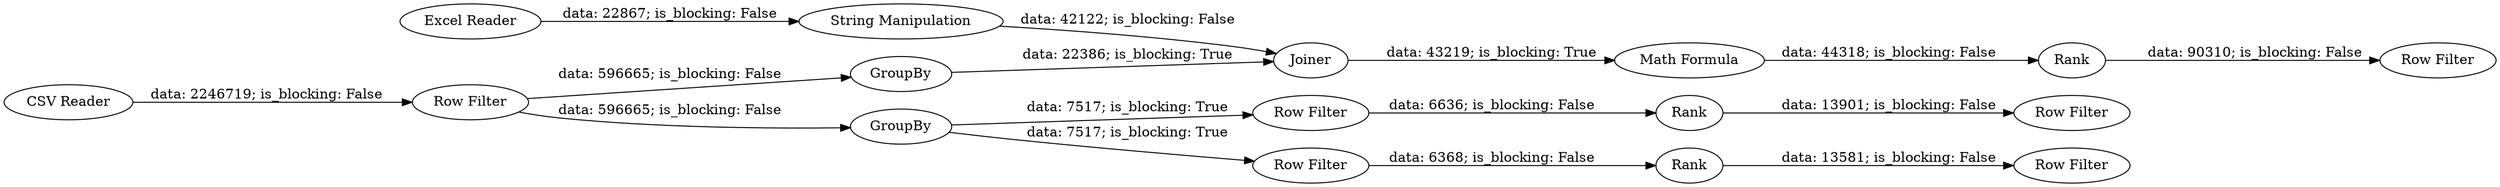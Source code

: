 digraph {
	"6711559695264761917_5" [label="Row Filter"]
	"6711559695264761917_14" [label=GroupBy]
	"6711559695264761917_1" [label="CSV Reader"]
	"6711559695264761917_2" [label="Excel Reader"]
	"6711559695264761917_10" [label=Rank]
	"6711559695264761917_18" [label=Rank]
	"6711559695264761917_17" [label="Math Formula"]
	"6711559695264761917_4" [label="Row Filter"]
	"6711559695264761917_8" [label="Row Filter"]
	"6711559695264761917_12" [label="Row Filter"]
	"6711559695264761917_13" [label=Rank]
	"6711559695264761917_16" [label=Joiner]
	"6711559695264761917_19" [label="Row Filter"]
	"6711559695264761917_11" [label="Row Filter"]
	"6711559695264761917_7" [label=GroupBy]
	"6711559695264761917_15" [label="String Manipulation"]
	"6711559695264761917_1" -> "6711559695264761917_4" [label="data: 2246719; is_blocking: False"]
	"6711559695264761917_8" -> "6711559695264761917_13" [label="data: 6368; is_blocking: False"]
	"6711559695264761917_15" -> "6711559695264761917_16" [label="data: 42122; is_blocking: False"]
	"6711559695264761917_7" -> "6711559695264761917_8" [label="data: 7517; is_blocking: True"]
	"6711559695264761917_5" -> "6711559695264761917_10" [label="data: 6636; is_blocking: False"]
	"6711559695264761917_4" -> "6711559695264761917_7" [label="data: 596665; is_blocking: False"]
	"6711559695264761917_10" -> "6711559695264761917_11" [label="data: 13901; is_blocking: False"]
	"6711559695264761917_17" -> "6711559695264761917_18" [label="data: 44318; is_blocking: False"]
	"6711559695264761917_13" -> "6711559695264761917_12" [label="data: 13581; is_blocking: False"]
	"6711559695264761917_14" -> "6711559695264761917_16" [label="data: 22386; is_blocking: True"]
	"6711559695264761917_2" -> "6711559695264761917_15" [label="data: 22867; is_blocking: False"]
	"6711559695264761917_7" -> "6711559695264761917_5" [label="data: 7517; is_blocking: True"]
	"6711559695264761917_16" -> "6711559695264761917_17" [label="data: 43219; is_blocking: True"]
	"6711559695264761917_4" -> "6711559695264761917_14" [label="data: 596665; is_blocking: False"]
	"6711559695264761917_18" -> "6711559695264761917_19" [label="data: 90310; is_blocking: False"]
	rankdir=LR
}
